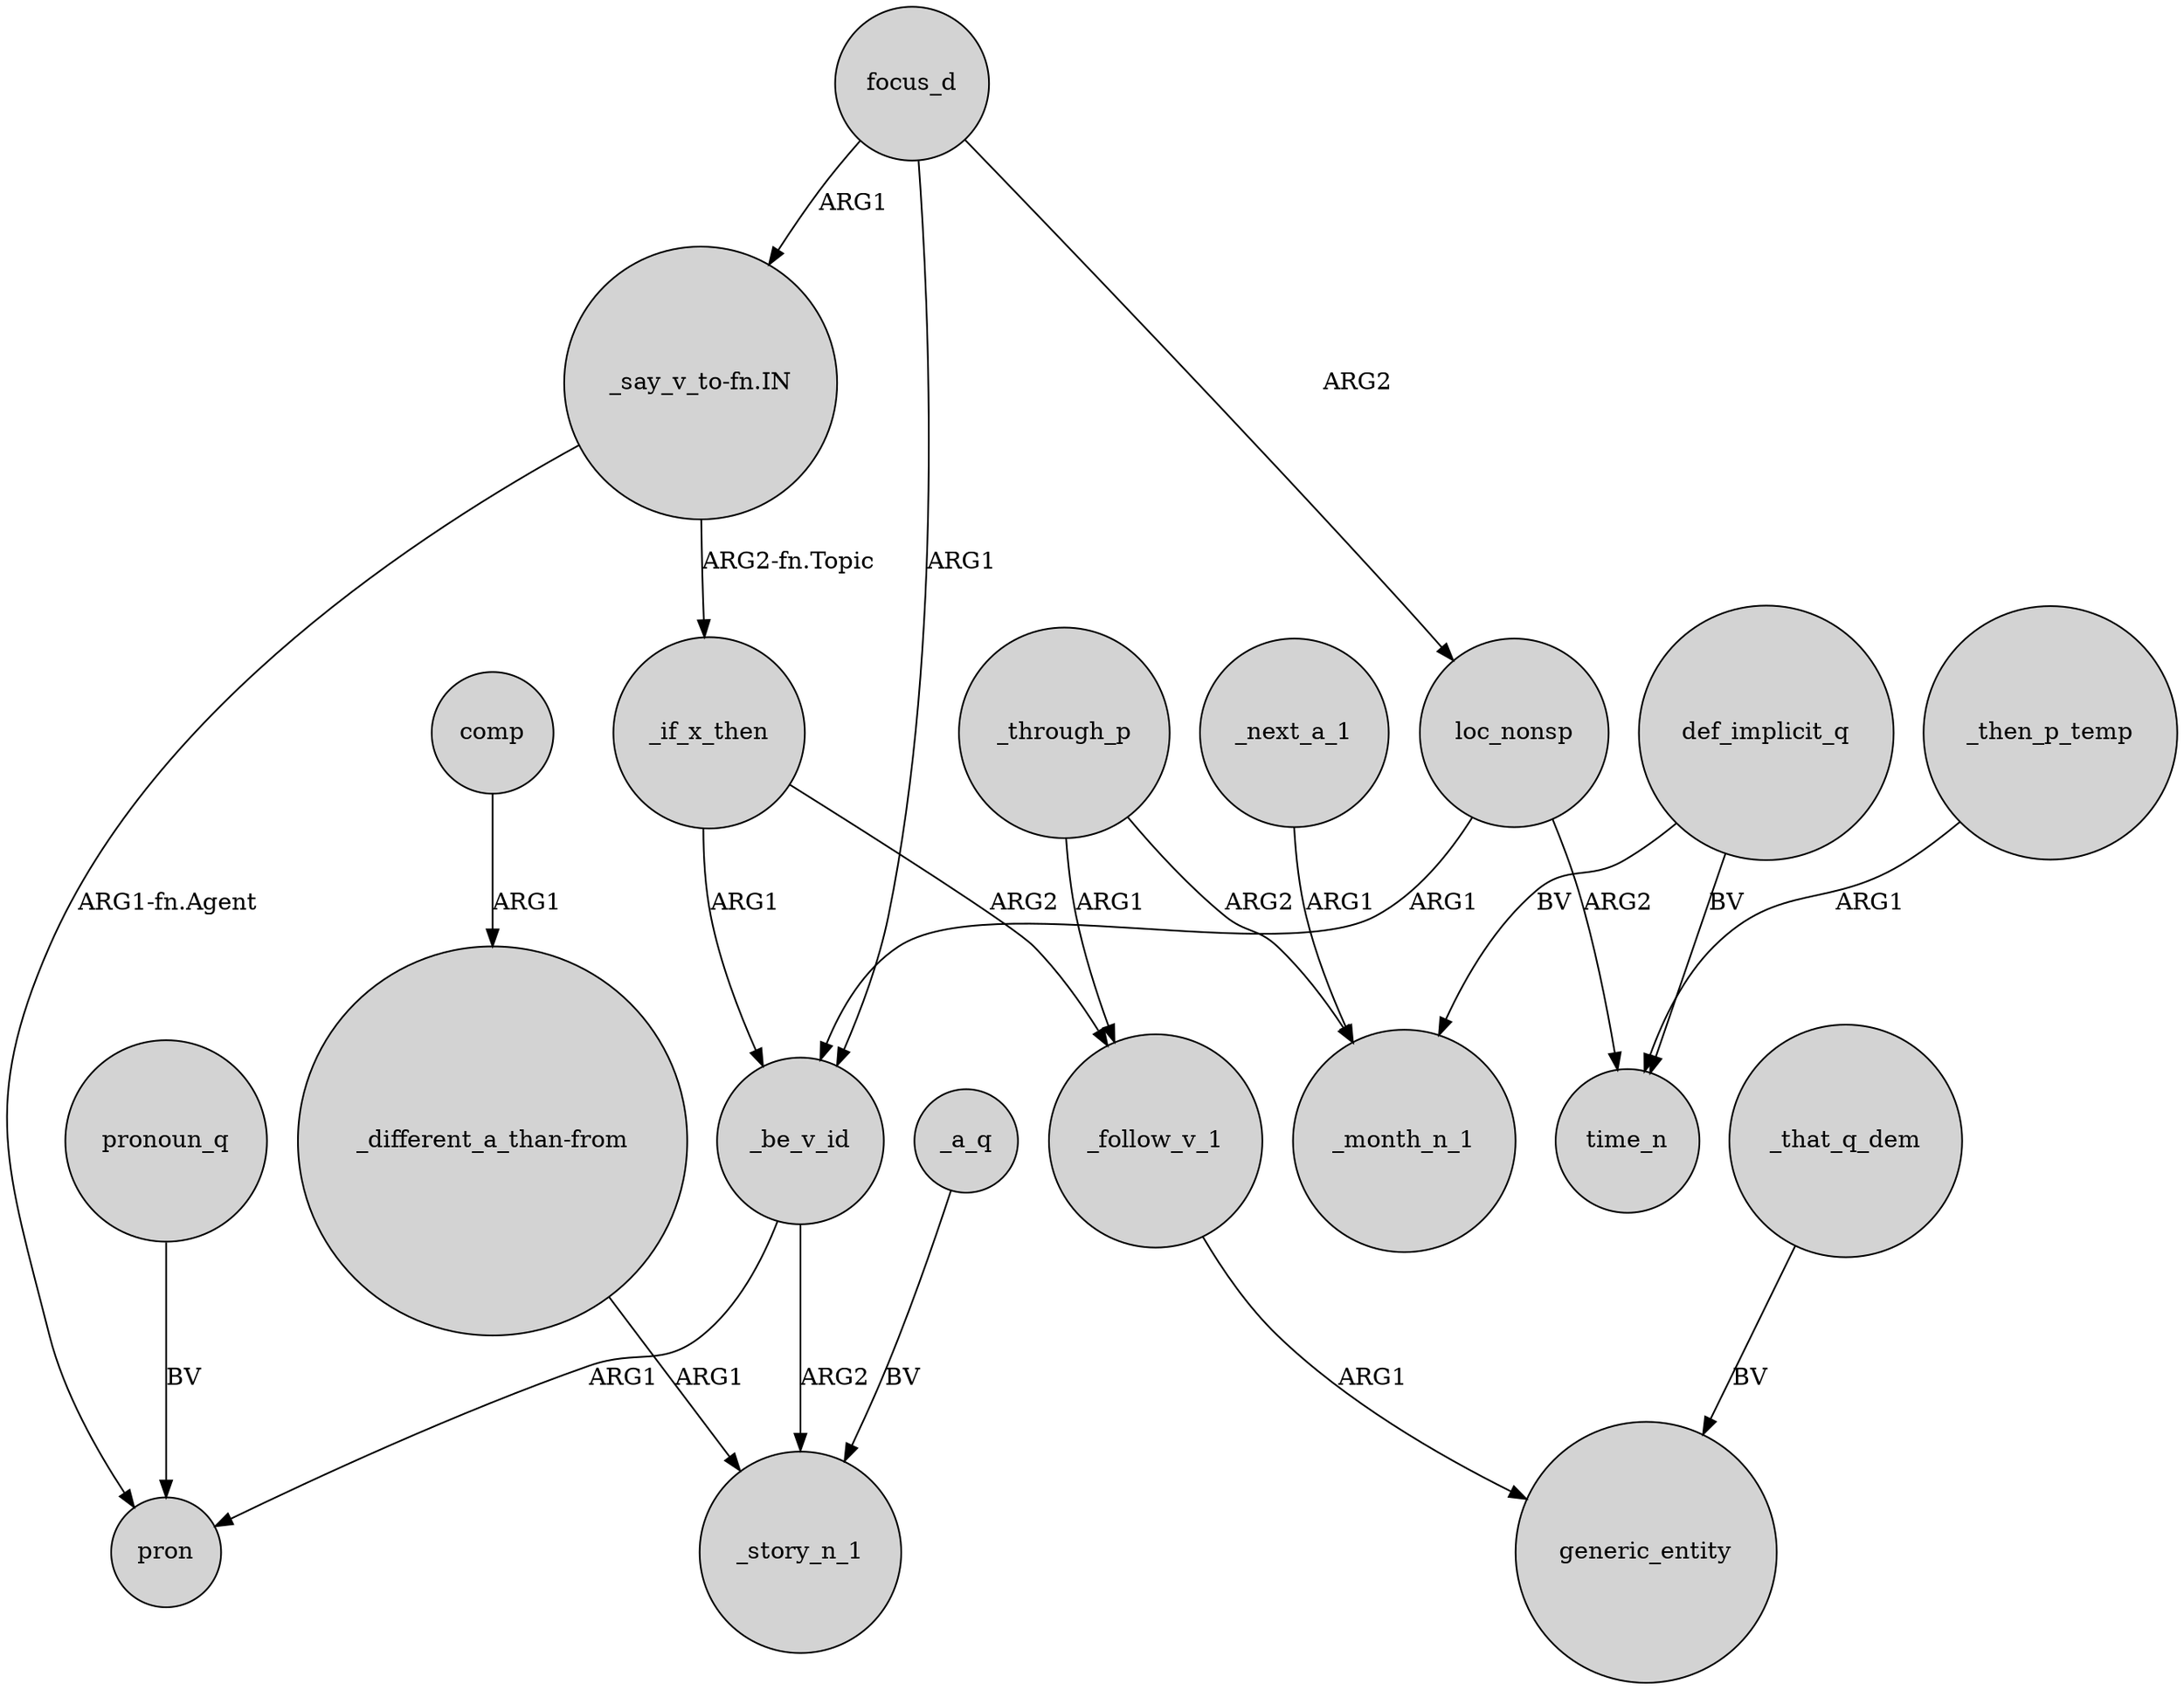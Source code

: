 digraph {
	node [shape=circle style=filled]
	focus_d -> loc_nonsp [label=ARG2]
	def_implicit_q -> _month_n_1 [label=BV]
	"_say_v_to-fn.IN" -> _if_x_then [label="ARG2-fn.Topic"]
	_that_q_dem -> generic_entity [label=BV]
	_be_v_id -> _story_n_1 [label=ARG2]
	_if_x_then -> _follow_v_1 [label=ARG2]
	_follow_v_1 -> generic_entity [label=ARG1]
	_be_v_id -> pron [label=ARG1]
	_then_p_temp -> time_n [label=ARG1]
	loc_nonsp -> time_n [label=ARG2]
	focus_d -> "_say_v_to-fn.IN" [label=ARG1]
	pronoun_q -> pron [label=BV]
	focus_d -> _be_v_id [label=ARG1]
	_next_a_1 -> _month_n_1 [label=ARG1]
	comp -> "_different_a_than-from" [label=ARG1]
	"_different_a_than-from" -> _story_n_1 [label=ARG1]
	"_say_v_to-fn.IN" -> pron [label="ARG1-fn.Agent"]
	_through_p -> _month_n_1 [label=ARG2]
	_if_x_then -> _be_v_id [label=ARG1]
	loc_nonsp -> _be_v_id [label=ARG1]
	_through_p -> _follow_v_1 [label=ARG1]
	_a_q -> _story_n_1 [label=BV]
	def_implicit_q -> time_n [label=BV]
}
